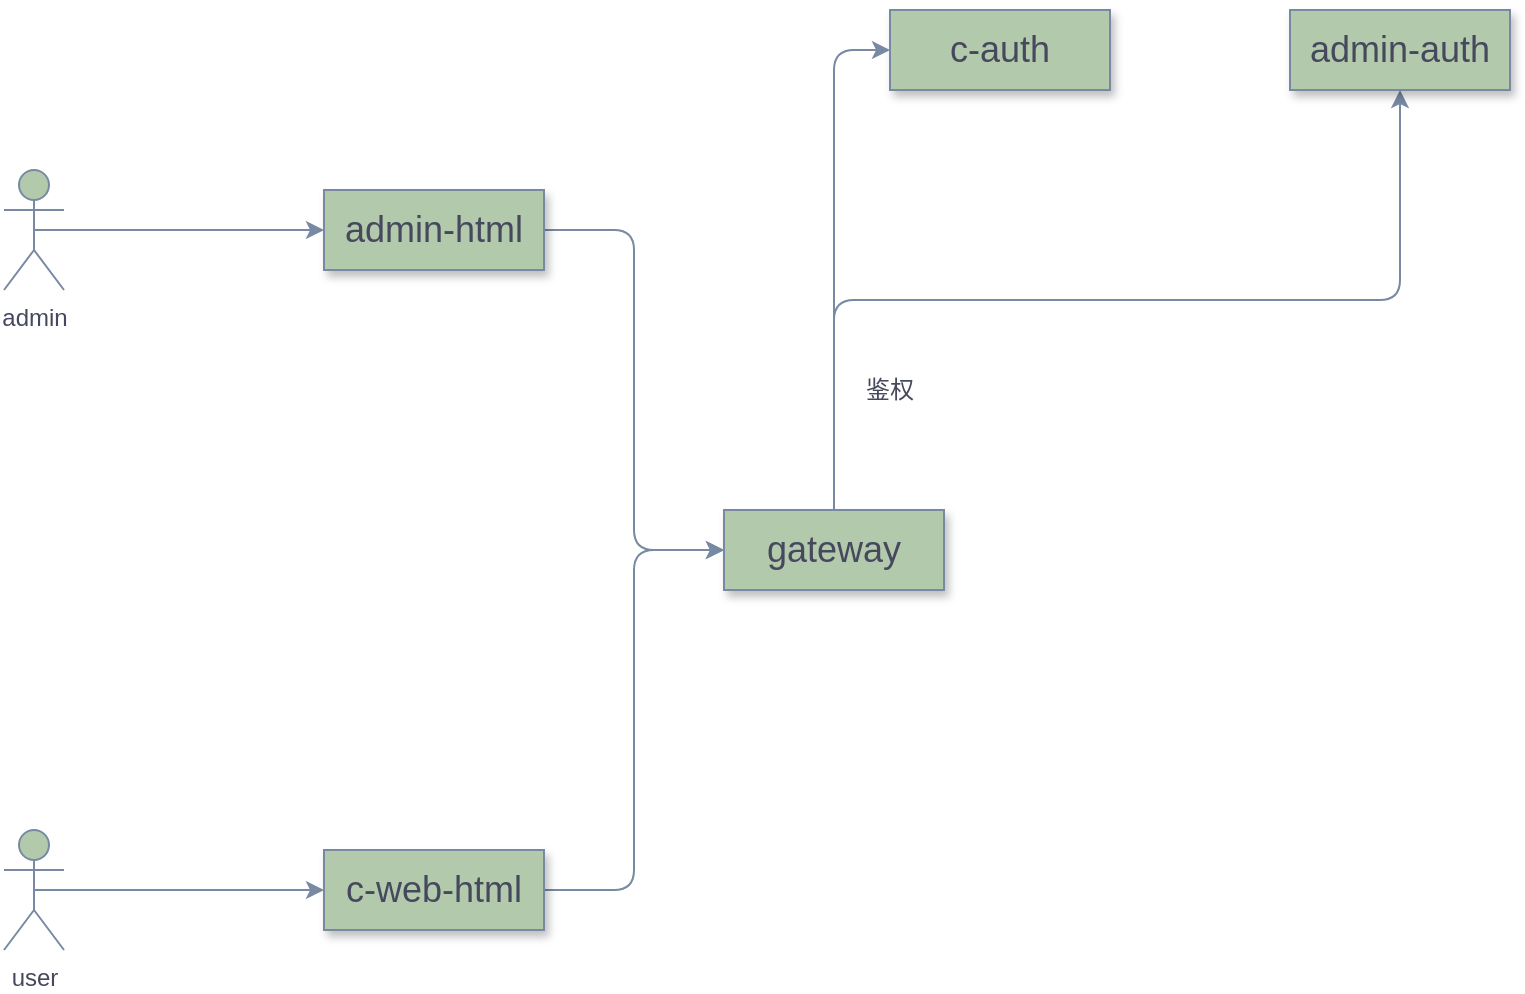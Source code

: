 <mxfile version="13.6.9" type="github">
  <diagram id="Z--iTaKNQ5P-s0Kby9HK" name="Page-1">
    <mxGraphModel dx="1422" dy="762" grid="1" gridSize="10" guides="1" tooltips="1" connect="1" arrows="1" fold="1" page="1" pageScale="1" pageWidth="827" pageHeight="1169" math="0" shadow="0">
      <root>
        <mxCell id="0" />
        <mxCell id="1" parent="0" />
        <mxCell id="iWbueiKnUOGaXGQfD53s-14" style="edgeStyle=orthogonalEdgeStyle;rounded=1;sketch=0;orthogonalLoop=1;jettySize=auto;html=1;exitX=0.5;exitY=0;exitDx=0;exitDy=0;entryX=0;entryY=0.5;entryDx=0;entryDy=0;strokeColor=#788AA3;fillColor=#B2C9AB;fontColor=#46495D;" edge="1" parent="1" source="iWbueiKnUOGaXGQfD53s-4" target="iWbueiKnUOGaXGQfD53s-12">
          <mxGeometry relative="1" as="geometry" />
        </mxCell>
        <mxCell id="iWbueiKnUOGaXGQfD53s-15" style="edgeStyle=orthogonalEdgeStyle;rounded=1;sketch=0;orthogonalLoop=1;jettySize=auto;html=1;exitX=0.5;exitY=0;exitDx=0;exitDy=0;entryX=0.5;entryY=1;entryDx=0;entryDy=0;strokeColor=#788AA3;fillColor=#B2C9AB;fontColor=#46495D;" edge="1" parent="1" source="iWbueiKnUOGaXGQfD53s-4" target="iWbueiKnUOGaXGQfD53s-13">
          <mxGeometry relative="1" as="geometry" />
        </mxCell>
        <mxCell id="iWbueiKnUOGaXGQfD53s-11" style="edgeStyle=orthogonalEdgeStyle;rounded=1;sketch=0;orthogonalLoop=1;jettySize=auto;html=1;exitX=0.5;exitY=0.5;exitDx=0;exitDy=0;exitPerimeter=0;entryX=0;entryY=0.5;entryDx=0;entryDy=0;strokeColor=#788AA3;fillColor=#B2C9AB;fontColor=#46495D;" edge="1" parent="1" source="iWbueiKnUOGaXGQfD53s-1" target="iWbueiKnUOGaXGQfD53s-6">
          <mxGeometry relative="1" as="geometry" />
        </mxCell>
        <mxCell id="iWbueiKnUOGaXGQfD53s-1" value="user" style="shape=umlActor;verticalLabelPosition=bottom;verticalAlign=top;html=1;outlineConnect=0;fillColor=#B2C9AB;strokeColor=#788AA3;fontColor=#46495D;" vertex="1" parent="1">
          <mxGeometry x="77" y="610" width="30" height="60" as="geometry" />
        </mxCell>
        <mxCell id="iWbueiKnUOGaXGQfD53s-10" style="edgeStyle=orthogonalEdgeStyle;rounded=1;sketch=0;orthogonalLoop=1;jettySize=auto;html=1;exitX=0.5;exitY=0.5;exitDx=0;exitDy=0;exitPerimeter=0;entryX=0;entryY=0.5;entryDx=0;entryDy=0;strokeColor=#788AA3;fillColor=#B2C9AB;fontColor=#46495D;" edge="1" parent="1" source="iWbueiKnUOGaXGQfD53s-2" target="iWbueiKnUOGaXGQfD53s-5">
          <mxGeometry relative="1" as="geometry" />
        </mxCell>
        <mxCell id="iWbueiKnUOGaXGQfD53s-2" value="admin" style="shape=umlActor;verticalLabelPosition=bottom;verticalAlign=top;html=1;outlineConnect=0;fillColor=#B2C9AB;strokeColor=#788AA3;fontColor=#46495D;" vertex="1" parent="1">
          <mxGeometry x="77" y="280" width="30" height="60" as="geometry" />
        </mxCell>
        <mxCell id="iWbueiKnUOGaXGQfD53s-7" style="rounded=1;sketch=0;orthogonalLoop=1;jettySize=auto;html=1;exitX=1;exitY=0.5;exitDx=0;exitDy=0;entryX=0;entryY=0.5;entryDx=0;entryDy=0;strokeColor=#788AA3;fillColor=#B2C9AB;fontColor=#46495D;edgeStyle=orthogonalEdgeStyle;" edge="1" parent="1" source="iWbueiKnUOGaXGQfD53s-5" target="iWbueiKnUOGaXGQfD53s-4">
          <mxGeometry relative="1" as="geometry" />
        </mxCell>
        <mxCell id="iWbueiKnUOGaXGQfD53s-5" value="&lt;span style=&quot;font-size: 18px&quot;&gt;admin-html&lt;/span&gt;" style="rounded=0;whiteSpace=wrap;html=1;shadow=1;glass=0;sketch=0;fillColor=#B2C9AB;strokeColor=#788AA3;fontColor=#46495D;" vertex="1" parent="1">
          <mxGeometry x="237" y="290" width="110" height="40" as="geometry" />
        </mxCell>
        <mxCell id="iWbueiKnUOGaXGQfD53s-8" style="edgeStyle=orthogonalEdgeStyle;rounded=1;sketch=0;orthogonalLoop=1;jettySize=auto;html=1;exitX=1;exitY=0.5;exitDx=0;exitDy=0;entryX=0;entryY=0.5;entryDx=0;entryDy=0;strokeColor=#788AA3;fillColor=#B2C9AB;fontColor=#46495D;" edge="1" parent="1" source="iWbueiKnUOGaXGQfD53s-6" target="iWbueiKnUOGaXGQfD53s-4">
          <mxGeometry relative="1" as="geometry" />
        </mxCell>
        <mxCell id="iWbueiKnUOGaXGQfD53s-6" value="&lt;span style=&quot;font-size: 18px&quot;&gt;c-web-html&lt;/span&gt;" style="rounded=0;whiteSpace=wrap;html=1;shadow=1;glass=0;sketch=0;fillColor=#B2C9AB;strokeColor=#788AA3;fontColor=#46495D;" vertex="1" parent="1">
          <mxGeometry x="237" y="620" width="110" height="40" as="geometry" />
        </mxCell>
        <mxCell id="iWbueiKnUOGaXGQfD53s-12" value="&lt;font style=&quot;font-size: 18px&quot;&gt;c-auth&lt;/font&gt;" style="rounded=0;whiteSpace=wrap;html=1;shadow=1;glass=0;sketch=0;fillColor=#B2C9AB;strokeColor=#788AA3;fontColor=#46495D;" vertex="1" parent="1">
          <mxGeometry x="520" y="200" width="110" height="40" as="geometry" />
        </mxCell>
        <mxCell id="iWbueiKnUOGaXGQfD53s-13" value="&lt;font style=&quot;font-size: 18px&quot;&gt;admin-auth&lt;/font&gt;" style="rounded=0;whiteSpace=wrap;html=1;shadow=1;glass=0;sketch=0;fillColor=#B2C9AB;strokeColor=#788AA3;fontColor=#46495D;" vertex="1" parent="1">
          <mxGeometry x="720" y="200" width="110" height="40" as="geometry" />
        </mxCell>
        <mxCell id="iWbueiKnUOGaXGQfD53s-17" value="" style="group" vertex="1" connectable="0" parent="1">
          <mxGeometry x="437" y="380" width="110" height="110" as="geometry" />
        </mxCell>
        <mxCell id="iWbueiKnUOGaXGQfD53s-4" value="&lt;font style=&quot;font-size: 18px&quot;&gt;gateway&lt;/font&gt;" style="rounded=0;whiteSpace=wrap;html=1;shadow=1;glass=0;sketch=0;fillColor=#B2C9AB;strokeColor=#788AA3;fontColor=#46495D;" vertex="1" parent="iWbueiKnUOGaXGQfD53s-17">
          <mxGeometry y="70" width="110" height="40" as="geometry" />
        </mxCell>
        <mxCell id="iWbueiKnUOGaXGQfD53s-16" value="鉴权" style="text;html=1;strokeColor=none;fillColor=none;align=center;verticalAlign=middle;whiteSpace=wrap;rounded=0;sketch=0;fontColor=#46495D;" vertex="1" parent="iWbueiKnUOGaXGQfD53s-17">
          <mxGeometry x="63" width="40" height="20" as="geometry" />
        </mxCell>
      </root>
    </mxGraphModel>
  </diagram>
</mxfile>
